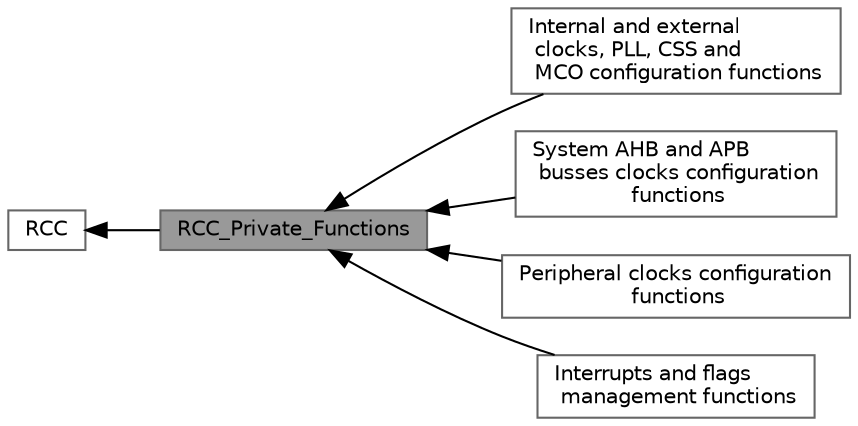 digraph "RCC_Private_Functions"
{
 // LATEX_PDF_SIZE
  bgcolor="transparent";
  edge [fontname=Helvetica,fontsize=10,labelfontname=Helvetica,labelfontsize=10];
  node [fontname=Helvetica,fontsize=10,shape=box,height=0.2,width=0.4];
  rankdir=LR;
  Node2 [id="Node000002",label="RCC",height=0.2,width=0.4,color="grey40", fillcolor="white", style="filled",URL="$group___r_c_c.html",tooltip="RCC driver modules."];
  Node3 [id="Node000003",label="Internal and external\l clocks, PLL, CSS and\l MCO configuration functions",height=0.2,width=0.4,color="grey40", fillcolor="white", style="filled",URL="$group___r_c_c___group1.html",tooltip="Internal and external clocks, PLL, CSS and MCO configuration functions."];
  Node4 [id="Node000004",label="System AHB and APB\l busses clocks configuration\l functions",height=0.2,width=0.4,color="grey40", fillcolor="white", style="filled",URL="$group___r_c_c___group2.html",tooltip="System, AHB and APB busses clocks configuration functions."];
  Node5 [id="Node000005",label="Peripheral clocks configuration\l functions",height=0.2,width=0.4,color="grey40", fillcolor="white", style="filled",URL="$group___r_c_c___group3.html",tooltip="Peripheral clocks configuration functions."];
  Node6 [id="Node000006",label="Interrupts and flags\l management functions",height=0.2,width=0.4,color="grey40", fillcolor="white", style="filled",URL="$group___r_c_c___group4.html",tooltip="Interrupts and flags management functions."];
  Node1 [id="Node000001",label="RCC_Private_Functions",height=0.2,width=0.4,color="gray40", fillcolor="grey60", style="filled", fontcolor="black",tooltip=" "];
  Node2->Node1 [shape=plaintext, dir="back", style="solid"];
  Node1->Node3 [shape=plaintext, dir="back", style="solid"];
  Node1->Node4 [shape=plaintext, dir="back", style="solid"];
  Node1->Node5 [shape=plaintext, dir="back", style="solid"];
  Node1->Node6 [shape=plaintext, dir="back", style="solid"];
}
